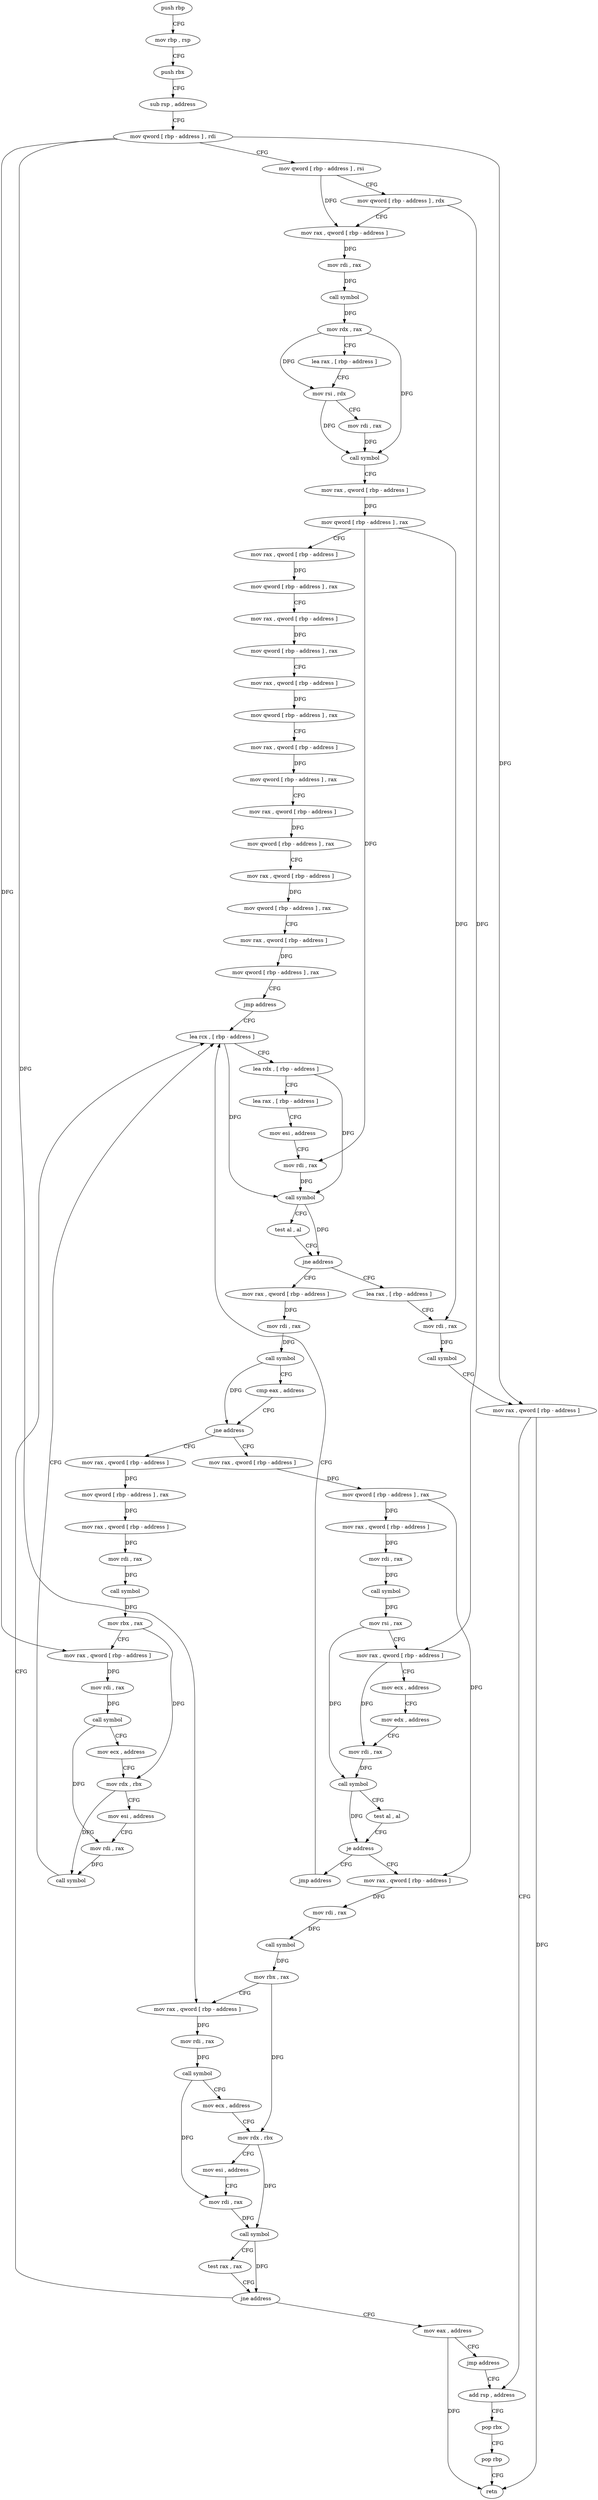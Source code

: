 digraph "func" {
"100238" [label = "push rbp" ]
"100239" [label = "mov rbp , rsp" ]
"100242" [label = "push rbx" ]
"100243" [label = "sub rsp , address" ]
"100250" [label = "mov qword [ rbp - address ] , rdi" ]
"100254" [label = "mov qword [ rbp - address ] , rsi" ]
"100258" [label = "mov qword [ rbp - address ] , rdx" ]
"100265" [label = "mov rax , qword [ rbp - address ]" ]
"100269" [label = "mov rdi , rax" ]
"100272" [label = "call symbol" ]
"100277" [label = "mov rdx , rax" ]
"100280" [label = "lea rax , [ rbp - address ]" ]
"100287" [label = "mov rsi , rdx" ]
"100290" [label = "mov rdi , rax" ]
"100293" [label = "call symbol" ]
"100298" [label = "mov rax , qword [ rbp - address ]" ]
"100305" [label = "mov qword [ rbp - address ] , rax" ]
"100309" [label = "mov rax , qword [ rbp - address ]" ]
"100316" [label = "mov qword [ rbp - address ] , rax" ]
"100320" [label = "mov rax , qword [ rbp - address ]" ]
"100327" [label = "mov qword [ rbp - address ] , rax" ]
"100331" [label = "mov rax , qword [ rbp - address ]" ]
"100338" [label = "mov qword [ rbp - address ] , rax" ]
"100342" [label = "mov rax , qword [ rbp - address ]" ]
"100349" [label = "mov qword [ rbp - address ] , rax" ]
"100353" [label = "mov rax , qword [ rbp - address ]" ]
"100360" [label = "mov qword [ rbp - address ] , rax" ]
"100364" [label = "mov rax , qword [ rbp - address ]" ]
"100371" [label = "mov qword [ rbp - address ] , rax" ]
"100375" [label = "mov rax , qword [ rbp - address ]" ]
"100382" [label = "mov qword [ rbp - address ] , rax" ]
"100386" [label = "jmp address" ]
"100578" [label = "lea rcx , [ rbp - address ]" ]
"100582" [label = "lea rdx , [ rbp - address ]" ]
"100586" [label = "lea rax , [ rbp - address ]" ]
"100590" [label = "mov esi , address" ]
"100595" [label = "mov rdi , rax" ]
"100598" [label = "call symbol" ]
"100603" [label = "test al , al" ]
"100605" [label = "jne address" ]
"100391" [label = "mov rax , qword [ rbp - address ]" ]
"100611" [label = "lea rax , [ rbp - address ]" ]
"100395" [label = "mov rdi , rax" ]
"100398" [label = "call symbol" ]
"100403" [label = "cmp eax , address" ]
"100406" [label = "jne address" ]
"100522" [label = "mov rax , qword [ rbp - address ]" ]
"100408" [label = "mov rax , qword [ rbp - address ]" ]
"100615" [label = "mov rdi , rax" ]
"100618" [label = "call symbol" ]
"100623" [label = "mov rax , qword [ rbp - address ]" ]
"100627" [label = "add rsp , address" ]
"100526" [label = "mov qword [ rbp - address ] , rax" ]
"100530" [label = "mov rax , qword [ rbp - address ]" ]
"100534" [label = "mov rdi , rax" ]
"100537" [label = "call symbol" ]
"100542" [label = "mov rbx , rax" ]
"100545" [label = "mov rax , qword [ rbp - address ]" ]
"100549" [label = "mov rdi , rax" ]
"100552" [label = "call symbol" ]
"100557" [label = "mov ecx , address" ]
"100562" [label = "mov rdx , rbx" ]
"100565" [label = "mov esi , address" ]
"100570" [label = "mov rdi , rax" ]
"100573" [label = "call symbol" ]
"100412" [label = "mov qword [ rbp - address ] , rax" ]
"100416" [label = "mov rax , qword [ rbp - address ]" ]
"100420" [label = "mov rdi , rax" ]
"100423" [label = "call symbol" ]
"100428" [label = "mov rsi , rax" ]
"100431" [label = "mov rax , qword [ rbp - address ]" ]
"100438" [label = "mov ecx , address" ]
"100443" [label = "mov edx , address" ]
"100448" [label = "mov rdi , rax" ]
"100451" [label = "call symbol" ]
"100456" [label = "test al , al" ]
"100458" [label = "je address" ]
"100462" [label = "mov rax , qword [ rbp - address ]" ]
"100460" [label = "jmp address" ]
"100466" [label = "mov rdi , rax" ]
"100469" [label = "call symbol" ]
"100474" [label = "mov rbx , rax" ]
"100477" [label = "mov rax , qword [ rbp - address ]" ]
"100481" [label = "mov rdi , rax" ]
"100484" [label = "call symbol" ]
"100489" [label = "mov ecx , address" ]
"100494" [label = "mov rdx , rbx" ]
"100497" [label = "mov esi , address" ]
"100502" [label = "mov rdi , rax" ]
"100505" [label = "call symbol" ]
"100510" [label = "test rax , rax" ]
"100513" [label = "jne address" ]
"100515" [label = "mov eax , address" ]
"100520" [label = "jmp address" ]
"100634" [label = "pop rbx" ]
"100635" [label = "pop rbp" ]
"100636" [label = "retn" ]
"100238" -> "100239" [ label = "CFG" ]
"100239" -> "100242" [ label = "CFG" ]
"100242" -> "100243" [ label = "CFG" ]
"100243" -> "100250" [ label = "CFG" ]
"100250" -> "100254" [ label = "CFG" ]
"100250" -> "100623" [ label = "DFG" ]
"100250" -> "100545" [ label = "DFG" ]
"100250" -> "100477" [ label = "DFG" ]
"100254" -> "100258" [ label = "CFG" ]
"100254" -> "100265" [ label = "DFG" ]
"100258" -> "100265" [ label = "CFG" ]
"100258" -> "100431" [ label = "DFG" ]
"100265" -> "100269" [ label = "DFG" ]
"100269" -> "100272" [ label = "DFG" ]
"100272" -> "100277" [ label = "DFG" ]
"100277" -> "100280" [ label = "CFG" ]
"100277" -> "100287" [ label = "DFG" ]
"100277" -> "100293" [ label = "DFG" ]
"100280" -> "100287" [ label = "CFG" ]
"100287" -> "100290" [ label = "CFG" ]
"100287" -> "100293" [ label = "DFG" ]
"100290" -> "100293" [ label = "DFG" ]
"100293" -> "100298" [ label = "CFG" ]
"100298" -> "100305" [ label = "DFG" ]
"100305" -> "100309" [ label = "CFG" ]
"100305" -> "100595" [ label = "DFG" ]
"100305" -> "100615" [ label = "DFG" ]
"100309" -> "100316" [ label = "DFG" ]
"100316" -> "100320" [ label = "CFG" ]
"100320" -> "100327" [ label = "DFG" ]
"100327" -> "100331" [ label = "CFG" ]
"100331" -> "100338" [ label = "DFG" ]
"100338" -> "100342" [ label = "CFG" ]
"100342" -> "100349" [ label = "DFG" ]
"100349" -> "100353" [ label = "CFG" ]
"100353" -> "100360" [ label = "DFG" ]
"100360" -> "100364" [ label = "CFG" ]
"100364" -> "100371" [ label = "DFG" ]
"100371" -> "100375" [ label = "CFG" ]
"100375" -> "100382" [ label = "DFG" ]
"100382" -> "100386" [ label = "CFG" ]
"100386" -> "100578" [ label = "CFG" ]
"100578" -> "100582" [ label = "CFG" ]
"100578" -> "100598" [ label = "DFG" ]
"100582" -> "100586" [ label = "CFG" ]
"100582" -> "100598" [ label = "DFG" ]
"100586" -> "100590" [ label = "CFG" ]
"100590" -> "100595" [ label = "CFG" ]
"100595" -> "100598" [ label = "DFG" ]
"100598" -> "100603" [ label = "CFG" ]
"100598" -> "100605" [ label = "DFG" ]
"100603" -> "100605" [ label = "CFG" ]
"100605" -> "100391" [ label = "CFG" ]
"100605" -> "100611" [ label = "CFG" ]
"100391" -> "100395" [ label = "DFG" ]
"100611" -> "100615" [ label = "CFG" ]
"100395" -> "100398" [ label = "DFG" ]
"100398" -> "100403" [ label = "CFG" ]
"100398" -> "100406" [ label = "DFG" ]
"100403" -> "100406" [ label = "CFG" ]
"100406" -> "100522" [ label = "CFG" ]
"100406" -> "100408" [ label = "CFG" ]
"100522" -> "100526" [ label = "DFG" ]
"100408" -> "100412" [ label = "DFG" ]
"100615" -> "100618" [ label = "DFG" ]
"100618" -> "100623" [ label = "CFG" ]
"100623" -> "100627" [ label = "CFG" ]
"100623" -> "100636" [ label = "DFG" ]
"100627" -> "100634" [ label = "CFG" ]
"100526" -> "100530" [ label = "DFG" ]
"100530" -> "100534" [ label = "DFG" ]
"100534" -> "100537" [ label = "DFG" ]
"100537" -> "100542" [ label = "DFG" ]
"100542" -> "100545" [ label = "CFG" ]
"100542" -> "100562" [ label = "DFG" ]
"100545" -> "100549" [ label = "DFG" ]
"100549" -> "100552" [ label = "DFG" ]
"100552" -> "100557" [ label = "CFG" ]
"100552" -> "100570" [ label = "DFG" ]
"100557" -> "100562" [ label = "CFG" ]
"100562" -> "100565" [ label = "CFG" ]
"100562" -> "100573" [ label = "DFG" ]
"100565" -> "100570" [ label = "CFG" ]
"100570" -> "100573" [ label = "DFG" ]
"100573" -> "100578" [ label = "CFG" ]
"100412" -> "100416" [ label = "DFG" ]
"100412" -> "100462" [ label = "DFG" ]
"100416" -> "100420" [ label = "DFG" ]
"100420" -> "100423" [ label = "DFG" ]
"100423" -> "100428" [ label = "DFG" ]
"100428" -> "100431" [ label = "CFG" ]
"100428" -> "100451" [ label = "DFG" ]
"100431" -> "100438" [ label = "CFG" ]
"100431" -> "100448" [ label = "DFG" ]
"100438" -> "100443" [ label = "CFG" ]
"100443" -> "100448" [ label = "CFG" ]
"100448" -> "100451" [ label = "DFG" ]
"100451" -> "100456" [ label = "CFG" ]
"100451" -> "100458" [ label = "DFG" ]
"100456" -> "100458" [ label = "CFG" ]
"100458" -> "100462" [ label = "CFG" ]
"100458" -> "100460" [ label = "CFG" ]
"100462" -> "100466" [ label = "DFG" ]
"100460" -> "100578" [ label = "CFG" ]
"100466" -> "100469" [ label = "DFG" ]
"100469" -> "100474" [ label = "DFG" ]
"100474" -> "100477" [ label = "CFG" ]
"100474" -> "100494" [ label = "DFG" ]
"100477" -> "100481" [ label = "DFG" ]
"100481" -> "100484" [ label = "DFG" ]
"100484" -> "100489" [ label = "CFG" ]
"100484" -> "100502" [ label = "DFG" ]
"100489" -> "100494" [ label = "CFG" ]
"100494" -> "100497" [ label = "CFG" ]
"100494" -> "100505" [ label = "DFG" ]
"100497" -> "100502" [ label = "CFG" ]
"100502" -> "100505" [ label = "DFG" ]
"100505" -> "100510" [ label = "CFG" ]
"100505" -> "100513" [ label = "DFG" ]
"100510" -> "100513" [ label = "CFG" ]
"100513" -> "100578" [ label = "CFG" ]
"100513" -> "100515" [ label = "CFG" ]
"100515" -> "100520" [ label = "CFG" ]
"100515" -> "100636" [ label = "DFG" ]
"100520" -> "100627" [ label = "CFG" ]
"100634" -> "100635" [ label = "CFG" ]
"100635" -> "100636" [ label = "CFG" ]
}
